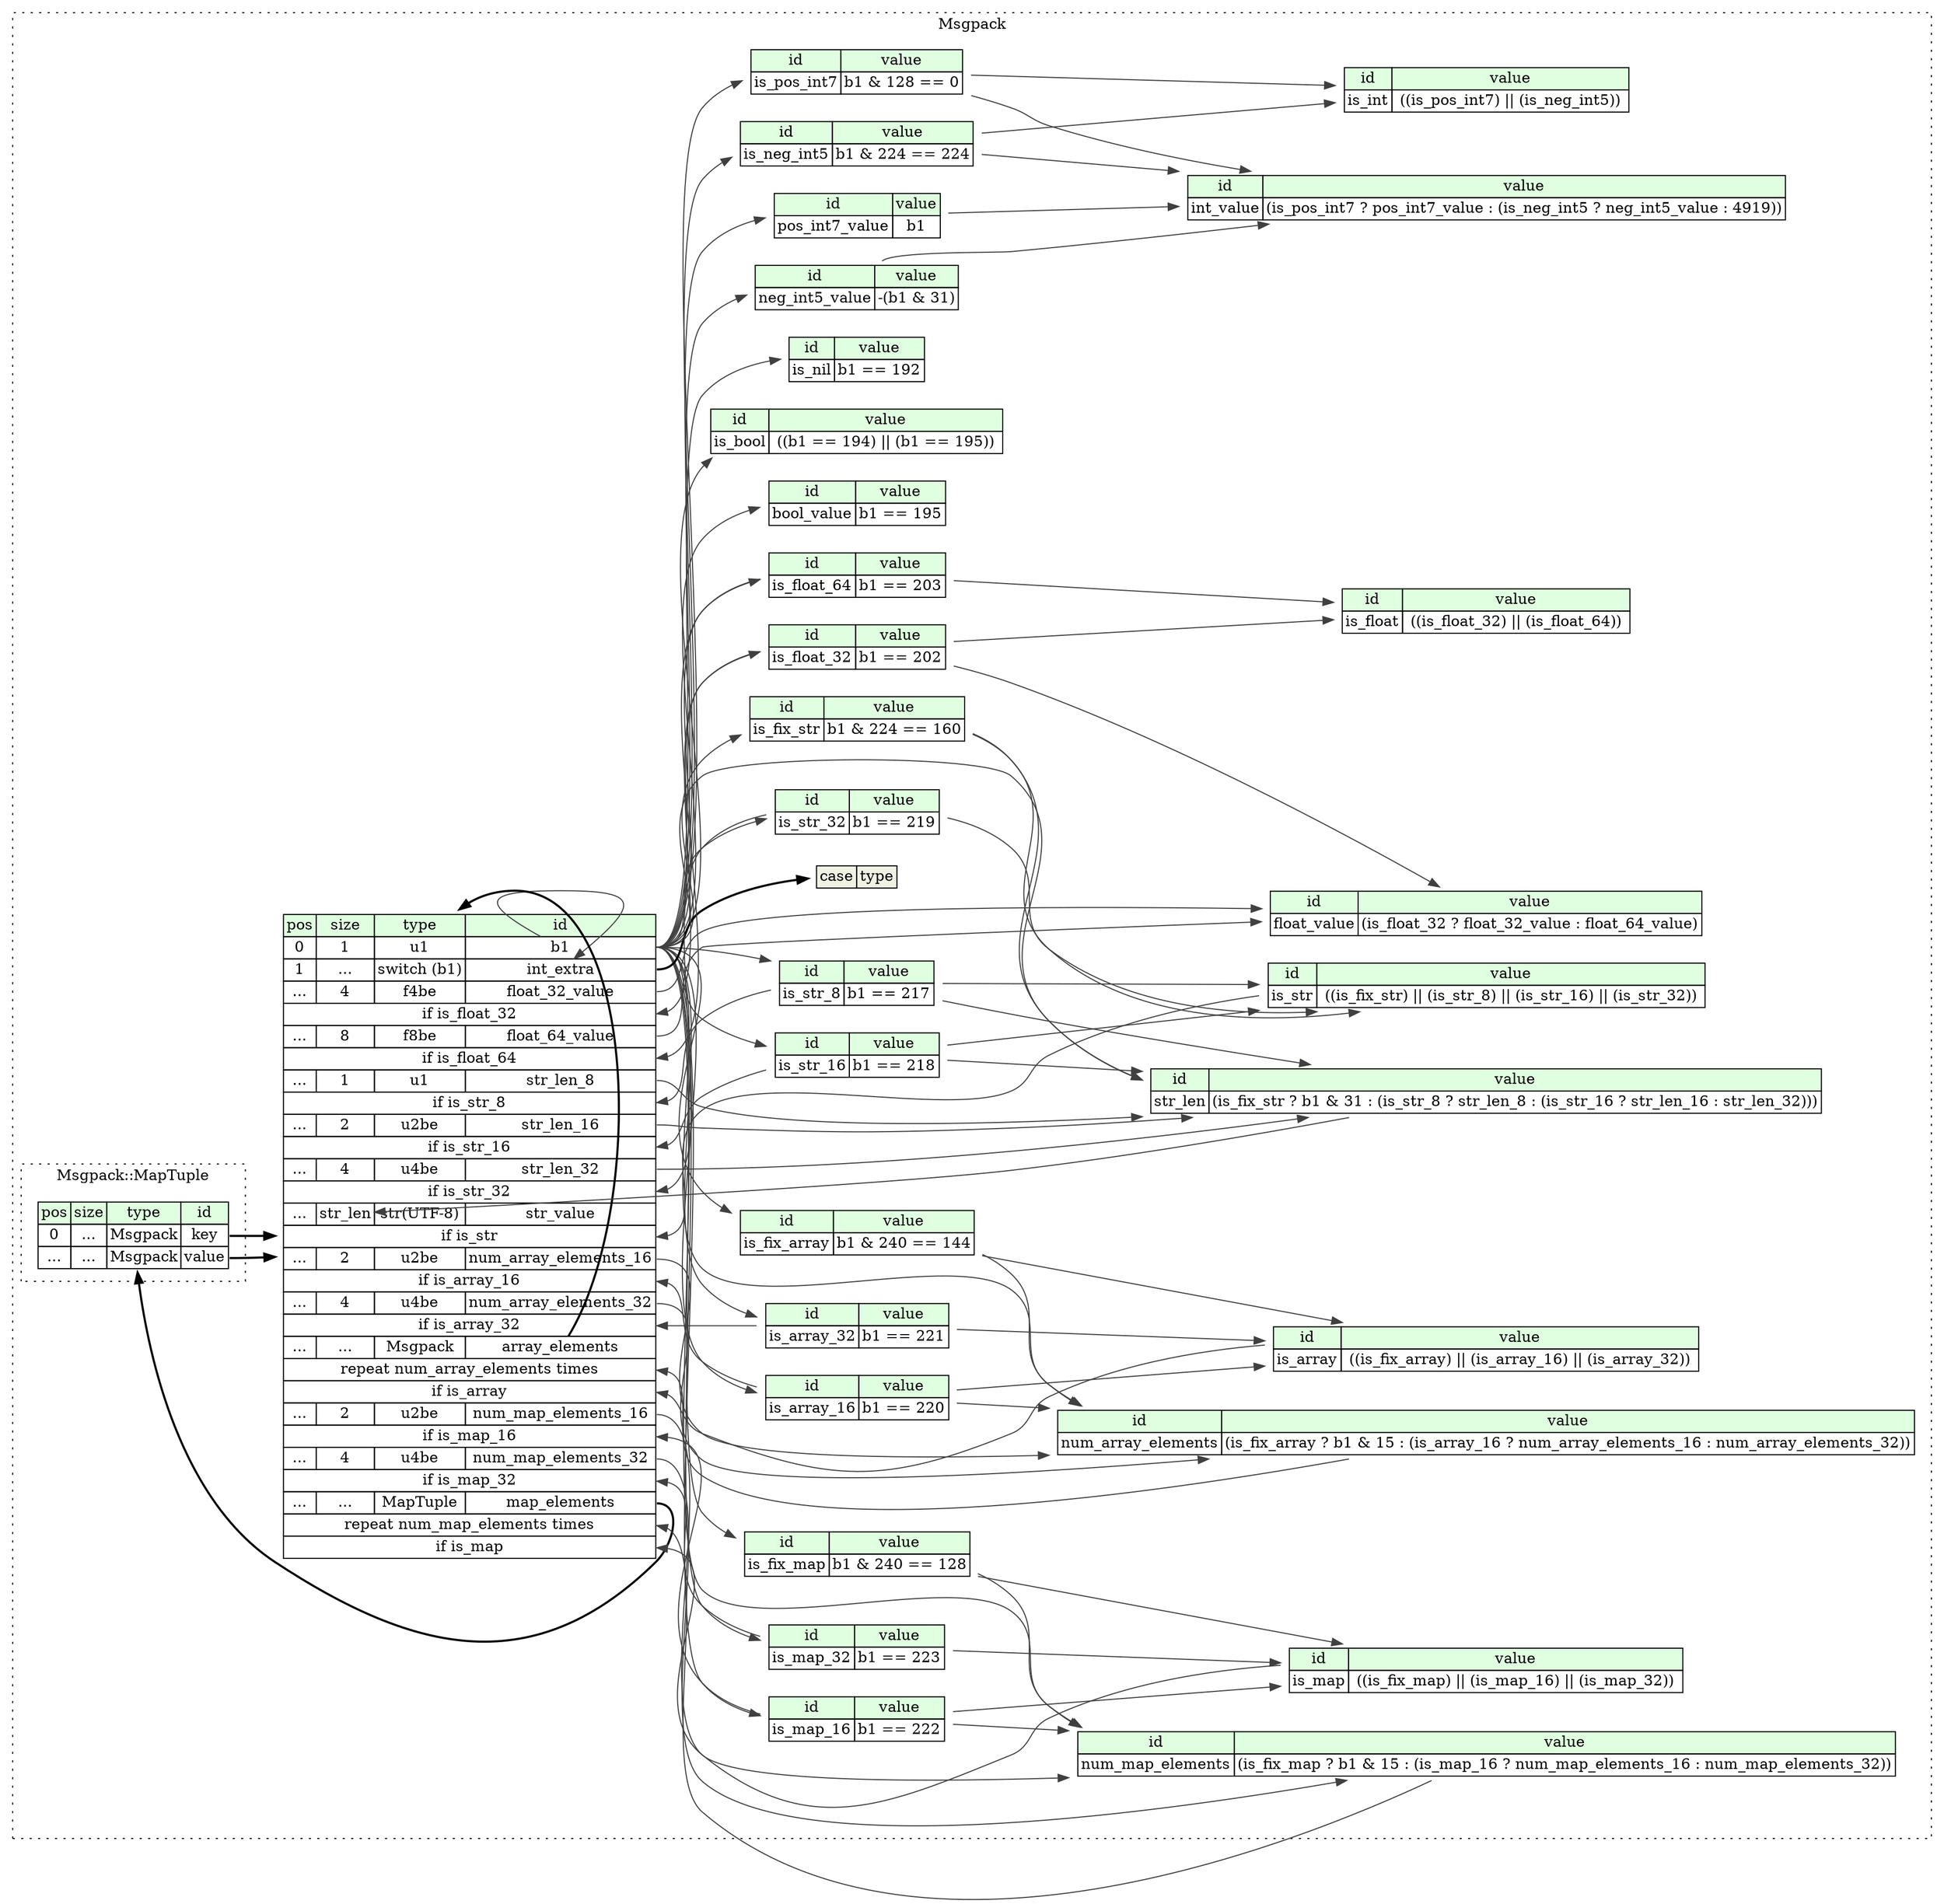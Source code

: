 digraph {
	rankdir=LR;
	node [shape=plaintext];
	subgraph cluster__msgpack {
		label="Msgpack";
		graph[style=dotted];

		msgpack__seq [label=<<TABLE BORDER="0" CELLBORDER="1" CELLSPACING="0">
			<TR><TD BGCOLOR="#E0FFE0">pos</TD><TD BGCOLOR="#E0FFE0">size</TD><TD BGCOLOR="#E0FFE0">type</TD><TD BGCOLOR="#E0FFE0">id</TD></TR>
			<TR><TD PORT="b1_pos">0</TD><TD PORT="b1_size">1</TD><TD>u1</TD><TD PORT="b1_type">b1</TD></TR>
			<TR><TD PORT="int_extra_pos">1</TD><TD PORT="int_extra_size">...</TD><TD>switch (b1)</TD><TD PORT="int_extra_type">int_extra</TD></TR>
			<TR><TD PORT="float_32_value_pos">...</TD><TD PORT="float_32_value_size">4</TD><TD>f4be</TD><TD PORT="float_32_value_type">float_32_value</TD></TR>
			<TR><TD COLSPAN="4" PORT="float_32_value__if">if is_float_32</TD></TR>
			<TR><TD PORT="float_64_value_pos">...</TD><TD PORT="float_64_value_size">8</TD><TD>f8be</TD><TD PORT="float_64_value_type">float_64_value</TD></TR>
			<TR><TD COLSPAN="4" PORT="float_64_value__if">if is_float_64</TD></TR>
			<TR><TD PORT="str_len_8_pos">...</TD><TD PORT="str_len_8_size">1</TD><TD>u1</TD><TD PORT="str_len_8_type">str_len_8</TD></TR>
			<TR><TD COLSPAN="4" PORT="str_len_8__if">if is_str_8</TD></TR>
			<TR><TD PORT="str_len_16_pos">...</TD><TD PORT="str_len_16_size">2</TD><TD>u2be</TD><TD PORT="str_len_16_type">str_len_16</TD></TR>
			<TR><TD COLSPAN="4" PORT="str_len_16__if">if is_str_16</TD></TR>
			<TR><TD PORT="str_len_32_pos">...</TD><TD PORT="str_len_32_size">4</TD><TD>u4be</TD><TD PORT="str_len_32_type">str_len_32</TD></TR>
			<TR><TD COLSPAN="4" PORT="str_len_32__if">if is_str_32</TD></TR>
			<TR><TD PORT="str_value_pos">...</TD><TD PORT="str_value_size">str_len</TD><TD>str(UTF-8)</TD><TD PORT="str_value_type">str_value</TD></TR>
			<TR><TD COLSPAN="4" PORT="str_value__if">if is_str</TD></TR>
			<TR><TD PORT="num_array_elements_16_pos">...</TD><TD PORT="num_array_elements_16_size">2</TD><TD>u2be</TD><TD PORT="num_array_elements_16_type">num_array_elements_16</TD></TR>
			<TR><TD COLSPAN="4" PORT="num_array_elements_16__if">if is_array_16</TD></TR>
			<TR><TD PORT="num_array_elements_32_pos">...</TD><TD PORT="num_array_elements_32_size">4</TD><TD>u4be</TD><TD PORT="num_array_elements_32_type">num_array_elements_32</TD></TR>
			<TR><TD COLSPAN="4" PORT="num_array_elements_32__if">if is_array_32</TD></TR>
			<TR><TD PORT="array_elements_pos">...</TD><TD PORT="array_elements_size">...</TD><TD>Msgpack</TD><TD PORT="array_elements_type">array_elements</TD></TR>
			<TR><TD COLSPAN="4" PORT="array_elements__repeat">repeat num_array_elements times</TD></TR>
			<TR><TD COLSPAN="4" PORT="array_elements__if">if is_array</TD></TR>
			<TR><TD PORT="num_map_elements_16_pos">...</TD><TD PORT="num_map_elements_16_size">2</TD><TD>u2be</TD><TD PORT="num_map_elements_16_type">num_map_elements_16</TD></TR>
			<TR><TD COLSPAN="4" PORT="num_map_elements_16__if">if is_map_16</TD></TR>
			<TR><TD PORT="num_map_elements_32_pos">...</TD><TD PORT="num_map_elements_32_size">4</TD><TD>u4be</TD><TD PORT="num_map_elements_32_type">num_map_elements_32</TD></TR>
			<TR><TD COLSPAN="4" PORT="num_map_elements_32__if">if is_map_32</TD></TR>
			<TR><TD PORT="map_elements_pos">...</TD><TD PORT="map_elements_size">...</TD><TD>MapTuple</TD><TD PORT="map_elements_type">map_elements</TD></TR>
			<TR><TD COLSPAN="4" PORT="map_elements__repeat">repeat num_map_elements times</TD></TR>
			<TR><TD COLSPAN="4" PORT="map_elements__if">if is_map</TD></TR>
		</TABLE>>];
		msgpack__inst__bool_value [label=<<TABLE BORDER="0" CELLBORDER="1" CELLSPACING="0">
			<TR><TD BGCOLOR="#E0FFE0">id</TD><TD BGCOLOR="#E0FFE0">value</TD></TR>
			<TR><TD>bool_value</TD><TD>b1 == 195</TD></TR>
		</TABLE>>];
		msgpack__inst__float_value [label=<<TABLE BORDER="0" CELLBORDER="1" CELLSPACING="0">
			<TR><TD BGCOLOR="#E0FFE0">id</TD><TD BGCOLOR="#E0FFE0">value</TD></TR>
			<TR><TD>float_value</TD><TD>(is_float_32 ? float_32_value : float_64_value)</TD></TR>
		</TABLE>>];
		msgpack__inst__int_value [label=<<TABLE BORDER="0" CELLBORDER="1" CELLSPACING="0">
			<TR><TD BGCOLOR="#E0FFE0">id</TD><TD BGCOLOR="#E0FFE0">value</TD></TR>
			<TR><TD>int_value</TD><TD>(is_pos_int7 ? pos_int7_value : (is_neg_int5 ? neg_int5_value : 4919))</TD></TR>
		</TABLE>>];
		msgpack__inst__is_array [label=<<TABLE BORDER="0" CELLBORDER="1" CELLSPACING="0">
			<TR><TD BGCOLOR="#E0FFE0">id</TD><TD BGCOLOR="#E0FFE0">value</TD></TR>
			<TR><TD>is_array</TD><TD> ((is_fix_array) || (is_array_16) || (is_array_32)) </TD></TR>
		</TABLE>>];
		msgpack__inst__is_array_16 [label=<<TABLE BORDER="0" CELLBORDER="1" CELLSPACING="0">
			<TR><TD BGCOLOR="#E0FFE0">id</TD><TD BGCOLOR="#E0FFE0">value</TD></TR>
			<TR><TD>is_array_16</TD><TD>b1 == 220</TD></TR>
		</TABLE>>];
		msgpack__inst__is_array_32 [label=<<TABLE BORDER="0" CELLBORDER="1" CELLSPACING="0">
			<TR><TD BGCOLOR="#E0FFE0">id</TD><TD BGCOLOR="#E0FFE0">value</TD></TR>
			<TR><TD>is_array_32</TD><TD>b1 == 221</TD></TR>
		</TABLE>>];
		msgpack__inst__is_bool [label=<<TABLE BORDER="0" CELLBORDER="1" CELLSPACING="0">
			<TR><TD BGCOLOR="#E0FFE0">id</TD><TD BGCOLOR="#E0FFE0">value</TD></TR>
			<TR><TD>is_bool</TD><TD> ((b1 == 194) || (b1 == 195)) </TD></TR>
		</TABLE>>];
		msgpack__inst__is_fix_array [label=<<TABLE BORDER="0" CELLBORDER="1" CELLSPACING="0">
			<TR><TD BGCOLOR="#E0FFE0">id</TD><TD BGCOLOR="#E0FFE0">value</TD></TR>
			<TR><TD>is_fix_array</TD><TD>b1 &amp; 240 == 144</TD></TR>
		</TABLE>>];
		msgpack__inst__is_fix_map [label=<<TABLE BORDER="0" CELLBORDER="1" CELLSPACING="0">
			<TR><TD BGCOLOR="#E0FFE0">id</TD><TD BGCOLOR="#E0FFE0">value</TD></TR>
			<TR><TD>is_fix_map</TD><TD>b1 &amp; 240 == 128</TD></TR>
		</TABLE>>];
		msgpack__inst__is_fix_str [label=<<TABLE BORDER="0" CELLBORDER="1" CELLSPACING="0">
			<TR><TD BGCOLOR="#E0FFE0">id</TD><TD BGCOLOR="#E0FFE0">value</TD></TR>
			<TR><TD>is_fix_str</TD><TD>b1 &amp; 224 == 160</TD></TR>
		</TABLE>>];
		msgpack__inst__is_float [label=<<TABLE BORDER="0" CELLBORDER="1" CELLSPACING="0">
			<TR><TD BGCOLOR="#E0FFE0">id</TD><TD BGCOLOR="#E0FFE0">value</TD></TR>
			<TR><TD>is_float</TD><TD> ((is_float_32) || (is_float_64)) </TD></TR>
		</TABLE>>];
		msgpack__inst__is_float_32 [label=<<TABLE BORDER="0" CELLBORDER="1" CELLSPACING="0">
			<TR><TD BGCOLOR="#E0FFE0">id</TD><TD BGCOLOR="#E0FFE0">value</TD></TR>
			<TR><TD>is_float_32</TD><TD>b1 == 202</TD></TR>
		</TABLE>>];
		msgpack__inst__is_float_64 [label=<<TABLE BORDER="0" CELLBORDER="1" CELLSPACING="0">
			<TR><TD BGCOLOR="#E0FFE0">id</TD><TD BGCOLOR="#E0FFE0">value</TD></TR>
			<TR><TD>is_float_64</TD><TD>b1 == 203</TD></TR>
		</TABLE>>];
		msgpack__inst__is_int [label=<<TABLE BORDER="0" CELLBORDER="1" CELLSPACING="0">
			<TR><TD BGCOLOR="#E0FFE0">id</TD><TD BGCOLOR="#E0FFE0">value</TD></TR>
			<TR><TD>is_int</TD><TD> ((is_pos_int7) || (is_neg_int5)) </TD></TR>
		</TABLE>>];
		msgpack__inst__is_map [label=<<TABLE BORDER="0" CELLBORDER="1" CELLSPACING="0">
			<TR><TD BGCOLOR="#E0FFE0">id</TD><TD BGCOLOR="#E0FFE0">value</TD></TR>
			<TR><TD>is_map</TD><TD> ((is_fix_map) || (is_map_16) || (is_map_32)) </TD></TR>
		</TABLE>>];
		msgpack__inst__is_map_16 [label=<<TABLE BORDER="0" CELLBORDER="1" CELLSPACING="0">
			<TR><TD BGCOLOR="#E0FFE0">id</TD><TD BGCOLOR="#E0FFE0">value</TD></TR>
			<TR><TD>is_map_16</TD><TD>b1 == 222</TD></TR>
		</TABLE>>];
		msgpack__inst__is_map_32 [label=<<TABLE BORDER="0" CELLBORDER="1" CELLSPACING="0">
			<TR><TD BGCOLOR="#E0FFE0">id</TD><TD BGCOLOR="#E0FFE0">value</TD></TR>
			<TR><TD>is_map_32</TD><TD>b1 == 223</TD></TR>
		</TABLE>>];
		msgpack__inst__is_neg_int5 [label=<<TABLE BORDER="0" CELLBORDER="1" CELLSPACING="0">
			<TR><TD BGCOLOR="#E0FFE0">id</TD><TD BGCOLOR="#E0FFE0">value</TD></TR>
			<TR><TD>is_neg_int5</TD><TD>b1 &amp; 224 == 224</TD></TR>
		</TABLE>>];
		msgpack__inst__is_nil [label=<<TABLE BORDER="0" CELLBORDER="1" CELLSPACING="0">
			<TR><TD BGCOLOR="#E0FFE0">id</TD><TD BGCOLOR="#E0FFE0">value</TD></TR>
			<TR><TD>is_nil</TD><TD>b1 == 192</TD></TR>
		</TABLE>>];
		msgpack__inst__is_pos_int7 [label=<<TABLE BORDER="0" CELLBORDER="1" CELLSPACING="0">
			<TR><TD BGCOLOR="#E0FFE0">id</TD><TD BGCOLOR="#E0FFE0">value</TD></TR>
			<TR><TD>is_pos_int7</TD><TD>b1 &amp; 128 == 0</TD></TR>
		</TABLE>>];
		msgpack__inst__is_str [label=<<TABLE BORDER="0" CELLBORDER="1" CELLSPACING="0">
			<TR><TD BGCOLOR="#E0FFE0">id</TD><TD BGCOLOR="#E0FFE0">value</TD></TR>
			<TR><TD>is_str</TD><TD> ((is_fix_str) || (is_str_8) || (is_str_16) || (is_str_32)) </TD></TR>
		</TABLE>>];
		msgpack__inst__is_str_16 [label=<<TABLE BORDER="0" CELLBORDER="1" CELLSPACING="0">
			<TR><TD BGCOLOR="#E0FFE0">id</TD><TD BGCOLOR="#E0FFE0">value</TD></TR>
			<TR><TD>is_str_16</TD><TD>b1 == 218</TD></TR>
		</TABLE>>];
		msgpack__inst__is_str_32 [label=<<TABLE BORDER="0" CELLBORDER="1" CELLSPACING="0">
			<TR><TD BGCOLOR="#E0FFE0">id</TD><TD BGCOLOR="#E0FFE0">value</TD></TR>
			<TR><TD>is_str_32</TD><TD>b1 == 219</TD></TR>
		</TABLE>>];
		msgpack__inst__is_str_8 [label=<<TABLE BORDER="0" CELLBORDER="1" CELLSPACING="0">
			<TR><TD BGCOLOR="#E0FFE0">id</TD><TD BGCOLOR="#E0FFE0">value</TD></TR>
			<TR><TD>is_str_8</TD><TD>b1 == 217</TD></TR>
		</TABLE>>];
		msgpack__inst__neg_int5_value [label=<<TABLE BORDER="0" CELLBORDER="1" CELLSPACING="0">
			<TR><TD BGCOLOR="#E0FFE0">id</TD><TD BGCOLOR="#E0FFE0">value</TD></TR>
			<TR><TD>neg_int5_value</TD><TD>-(b1 &amp; 31)</TD></TR>
		</TABLE>>];
		msgpack__inst__num_array_elements [label=<<TABLE BORDER="0" CELLBORDER="1" CELLSPACING="0">
			<TR><TD BGCOLOR="#E0FFE0">id</TD><TD BGCOLOR="#E0FFE0">value</TD></TR>
			<TR><TD>num_array_elements</TD><TD>(is_fix_array ? b1 &amp; 15 : (is_array_16 ? num_array_elements_16 : num_array_elements_32))</TD></TR>
		</TABLE>>];
		msgpack__inst__num_map_elements [label=<<TABLE BORDER="0" CELLBORDER="1" CELLSPACING="0">
			<TR><TD BGCOLOR="#E0FFE0">id</TD><TD BGCOLOR="#E0FFE0">value</TD></TR>
			<TR><TD>num_map_elements</TD><TD>(is_fix_map ? b1 &amp; 15 : (is_map_16 ? num_map_elements_16 : num_map_elements_32))</TD></TR>
		</TABLE>>];
		msgpack__inst__pos_int7_value [label=<<TABLE BORDER="0" CELLBORDER="1" CELLSPACING="0">
			<TR><TD BGCOLOR="#E0FFE0">id</TD><TD BGCOLOR="#E0FFE0">value</TD></TR>
			<TR><TD>pos_int7_value</TD><TD>b1</TD></TR>
		</TABLE>>];
		msgpack__inst__str_len [label=<<TABLE BORDER="0" CELLBORDER="1" CELLSPACING="0">
			<TR><TD BGCOLOR="#E0FFE0">id</TD><TD BGCOLOR="#E0FFE0">value</TD></TR>
			<TR><TD>str_len</TD><TD>(is_fix_str ? b1 &amp; 31 : (is_str_8 ? str_len_8 : (is_str_16 ? str_len_16 : str_len_32)))</TD></TR>
		</TABLE>>];
msgpack__seq_int_extra_switch [label=<<TABLE BORDER="0" CELLBORDER="1" CELLSPACING="0">
	<TR><TD BGCOLOR="#F0F2E4">case</TD><TD BGCOLOR="#F0F2E4">type</TD></TR>
</TABLE>>];
		subgraph cluster__map_tuple {
			label="Msgpack::MapTuple";
			graph[style=dotted];

			map_tuple__seq [label=<<TABLE BORDER="0" CELLBORDER="1" CELLSPACING="0">
				<TR><TD BGCOLOR="#E0FFE0">pos</TD><TD BGCOLOR="#E0FFE0">size</TD><TD BGCOLOR="#E0FFE0">type</TD><TD BGCOLOR="#E0FFE0">id</TD></TR>
				<TR><TD PORT="key_pos">0</TD><TD PORT="key_size">...</TD><TD>Msgpack</TD><TD PORT="key_type">key</TD></TR>
				<TR><TD PORT="value_pos">...</TD><TD PORT="value_size">...</TD><TD>Msgpack</TD><TD PORT="value_type">value</TD></TR>
			</TABLE>>];
		}
	}
	msgpack__seq:int_extra_type -> msgpack__seq_int_extra_switch [style=bold];
	msgpack__seq:b1_type -> msgpack__seq:int_extra_type [color="#404040"];
	msgpack__inst__is_float_32:is_float_32_type -> msgpack__seq:float_32_value__if [color="#404040"];
	msgpack__inst__is_float_64:is_float_64_type -> msgpack__seq:float_64_value__if [color="#404040"];
	msgpack__inst__is_str_8:is_str_8_type -> msgpack__seq:str_len_8__if [color="#404040"];
	msgpack__inst__is_str_16:is_str_16_type -> msgpack__seq:str_len_16__if [color="#404040"];
	msgpack__inst__is_str_32:is_str_32_type -> msgpack__seq:str_len_32__if [color="#404040"];
	msgpack__inst__str_len:str_len_type -> msgpack__seq:str_value_size [color="#404040"];
	msgpack__inst__is_str:is_str_type -> msgpack__seq:str_value__if [color="#404040"];
	msgpack__inst__is_array_16:is_array_16_type -> msgpack__seq:num_array_elements_16__if [color="#404040"];
	msgpack__inst__is_array_32:is_array_32_type -> msgpack__seq:num_array_elements_32__if [color="#404040"];
	msgpack__seq:array_elements_type -> msgpack__seq [style=bold];
	msgpack__inst__num_array_elements:num_array_elements_type -> msgpack__seq:array_elements__repeat [color="#404040"];
	msgpack__inst__is_array:is_array_type -> msgpack__seq:array_elements__if [color="#404040"];
	msgpack__inst__is_map_16:is_map_16_type -> msgpack__seq:num_map_elements_16__if [color="#404040"];
	msgpack__inst__is_map_32:is_map_32_type -> msgpack__seq:num_map_elements_32__if [color="#404040"];
	msgpack__seq:map_elements_type -> map_tuple__seq [style=bold];
	msgpack__inst__num_map_elements:num_map_elements_type -> msgpack__seq:map_elements__repeat [color="#404040"];
	msgpack__inst__is_map:is_map_type -> msgpack__seq:map_elements__if [color="#404040"];
	msgpack__seq:b1_type -> msgpack__inst__bool_value [color="#404040"];
	msgpack__inst__is_float_32:is_float_32_type -> msgpack__inst__float_value [color="#404040"];
	msgpack__seq:float_32_value_type -> msgpack__inst__float_value [color="#404040"];
	msgpack__seq:float_64_value_type -> msgpack__inst__float_value [color="#404040"];
	msgpack__inst__is_pos_int7:is_pos_int7_type -> msgpack__inst__int_value [color="#404040"];
	msgpack__inst__pos_int7_value:pos_int7_value_type -> msgpack__inst__int_value [color="#404040"];
	msgpack__inst__is_neg_int5:is_neg_int5_type -> msgpack__inst__int_value [color="#404040"];
	msgpack__inst__neg_int5_value:neg_int5_value_type -> msgpack__inst__int_value [color="#404040"];
	msgpack__inst__is_fix_array:is_fix_array_type -> msgpack__inst__is_array [color="#404040"];
	msgpack__inst__is_array_16:is_array_16_type -> msgpack__inst__is_array [color="#404040"];
	msgpack__inst__is_array_32:is_array_32_type -> msgpack__inst__is_array [color="#404040"];
	msgpack__seq:b1_type -> msgpack__inst__is_array_16 [color="#404040"];
	msgpack__seq:b1_type -> msgpack__inst__is_array_32 [color="#404040"];
	msgpack__seq:b1_type -> msgpack__inst__is_bool [color="#404040"];
	msgpack__seq:b1_type -> msgpack__inst__is_fix_array [color="#404040"];
	msgpack__seq:b1_type -> msgpack__inst__is_fix_map [color="#404040"];
	msgpack__seq:b1_type -> msgpack__inst__is_fix_str [color="#404040"];
	msgpack__inst__is_float_32:is_float_32_type -> msgpack__inst__is_float [color="#404040"];
	msgpack__inst__is_float_64:is_float_64_type -> msgpack__inst__is_float [color="#404040"];
	msgpack__seq:b1_type -> msgpack__inst__is_float_32 [color="#404040"];
	msgpack__seq:b1_type -> msgpack__inst__is_float_64 [color="#404040"];
	msgpack__inst__is_pos_int7:is_pos_int7_type -> msgpack__inst__is_int [color="#404040"];
	msgpack__inst__is_neg_int5:is_neg_int5_type -> msgpack__inst__is_int [color="#404040"];
	msgpack__inst__is_fix_map:is_fix_map_type -> msgpack__inst__is_map [color="#404040"];
	msgpack__inst__is_map_16:is_map_16_type -> msgpack__inst__is_map [color="#404040"];
	msgpack__inst__is_map_32:is_map_32_type -> msgpack__inst__is_map [color="#404040"];
	msgpack__seq:b1_type -> msgpack__inst__is_map_16 [color="#404040"];
	msgpack__seq:b1_type -> msgpack__inst__is_map_32 [color="#404040"];
	msgpack__seq:b1_type -> msgpack__inst__is_neg_int5 [color="#404040"];
	msgpack__seq:b1_type -> msgpack__inst__is_nil [color="#404040"];
	msgpack__seq:b1_type -> msgpack__inst__is_pos_int7 [color="#404040"];
	msgpack__inst__is_fix_str:is_fix_str_type -> msgpack__inst__is_str [color="#404040"];
	msgpack__inst__is_str_8:is_str_8_type -> msgpack__inst__is_str [color="#404040"];
	msgpack__inst__is_str_16:is_str_16_type -> msgpack__inst__is_str [color="#404040"];
	msgpack__inst__is_str_32:is_str_32_type -> msgpack__inst__is_str [color="#404040"];
	msgpack__seq:b1_type -> msgpack__inst__is_str_16 [color="#404040"];
	msgpack__seq:b1_type -> msgpack__inst__is_str_32 [color="#404040"];
	msgpack__seq:b1_type -> msgpack__inst__is_str_8 [color="#404040"];
	msgpack__seq:b1_type -> msgpack__inst__neg_int5_value [color="#404040"];
	msgpack__inst__is_fix_array:is_fix_array_type -> msgpack__inst__num_array_elements [color="#404040"];
	msgpack__seq:b1_type -> msgpack__inst__num_array_elements [color="#404040"];
	msgpack__inst__is_array_16:is_array_16_type -> msgpack__inst__num_array_elements [color="#404040"];
	msgpack__seq:num_array_elements_16_type -> msgpack__inst__num_array_elements [color="#404040"];
	msgpack__seq:num_array_elements_32_type -> msgpack__inst__num_array_elements [color="#404040"];
	msgpack__inst__is_fix_map:is_fix_map_type -> msgpack__inst__num_map_elements [color="#404040"];
	msgpack__seq:b1_type -> msgpack__inst__num_map_elements [color="#404040"];
	msgpack__inst__is_map_16:is_map_16_type -> msgpack__inst__num_map_elements [color="#404040"];
	msgpack__seq:num_map_elements_16_type -> msgpack__inst__num_map_elements [color="#404040"];
	msgpack__seq:num_map_elements_32_type -> msgpack__inst__num_map_elements [color="#404040"];
	msgpack__seq:b1_type -> msgpack__inst__pos_int7_value [color="#404040"];
	msgpack__inst__is_fix_str:is_fix_str_type -> msgpack__inst__str_len [color="#404040"];
	msgpack__seq:b1_type -> msgpack__inst__str_len [color="#404040"];
	msgpack__inst__is_str_8:is_str_8_type -> msgpack__inst__str_len [color="#404040"];
	msgpack__seq:str_len_8_type -> msgpack__inst__str_len [color="#404040"];
	msgpack__inst__is_str_16:is_str_16_type -> msgpack__inst__str_len [color="#404040"];
	msgpack__seq:str_len_16_type -> msgpack__inst__str_len [color="#404040"];
	msgpack__seq:str_len_32_type -> msgpack__inst__str_len [color="#404040"];
	map_tuple__seq:key_type -> msgpack__seq [style=bold];
	map_tuple__seq:value_type -> msgpack__seq [style=bold];
}
